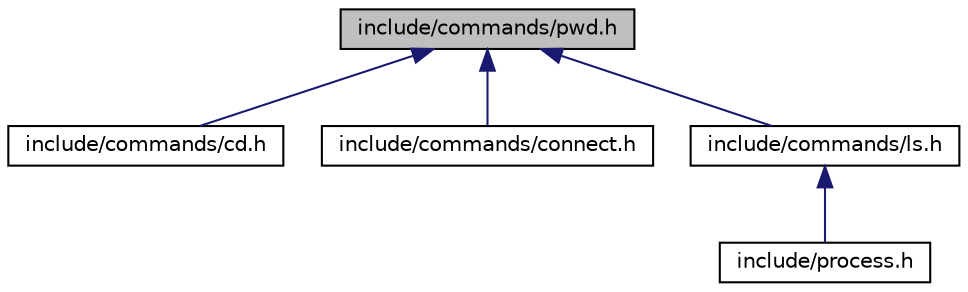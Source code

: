 digraph "include/commands/pwd.h"
{
  edge [fontname="Helvetica",fontsize="10",labelfontname="Helvetica",labelfontsize="10"];
  node [fontname="Helvetica",fontsize="10",shape=record];
  Node1 [label="include/commands/pwd.h",height=0.2,width=0.4,color="black", fillcolor="grey75", style="filled", fontcolor="black"];
  Node1 -> Node2 [dir="back",color="midnightblue",fontsize="10",style="solid",fontname="Helvetica"];
  Node2 [label="include/commands/cd.h",height=0.2,width=0.4,color="black", fillcolor="white", style="filled",URL="$cd_8h.html",tooltip="cd command "];
  Node1 -> Node3 [dir="back",color="midnightblue",fontsize="10",style="solid",fontname="Helvetica"];
  Node3 [label="include/commands/connect.h",height=0.2,width=0.4,color="black", fillcolor="white", style="filled",URL="$connect_8h.html",tooltip="connect command allows remote shell access "];
  Node1 -> Node4 [dir="back",color="midnightblue",fontsize="10",style="solid",fontname="Helvetica"];
  Node4 [label="include/commands/ls.h",height=0.2,width=0.4,color="black", fillcolor="white", style="filled",URL="$ls_8h.html",tooltip="ls command "];
  Node4 -> Node5 [dir="back",color="midnightblue",fontsize="10",style="solid",fontname="Helvetica"];
  Node5 [label="include/process.h",height=0.2,width=0.4,color="black", fillcolor="white", style="filled",URL="$process_8h.html",tooltip="test fonctions "];
}
